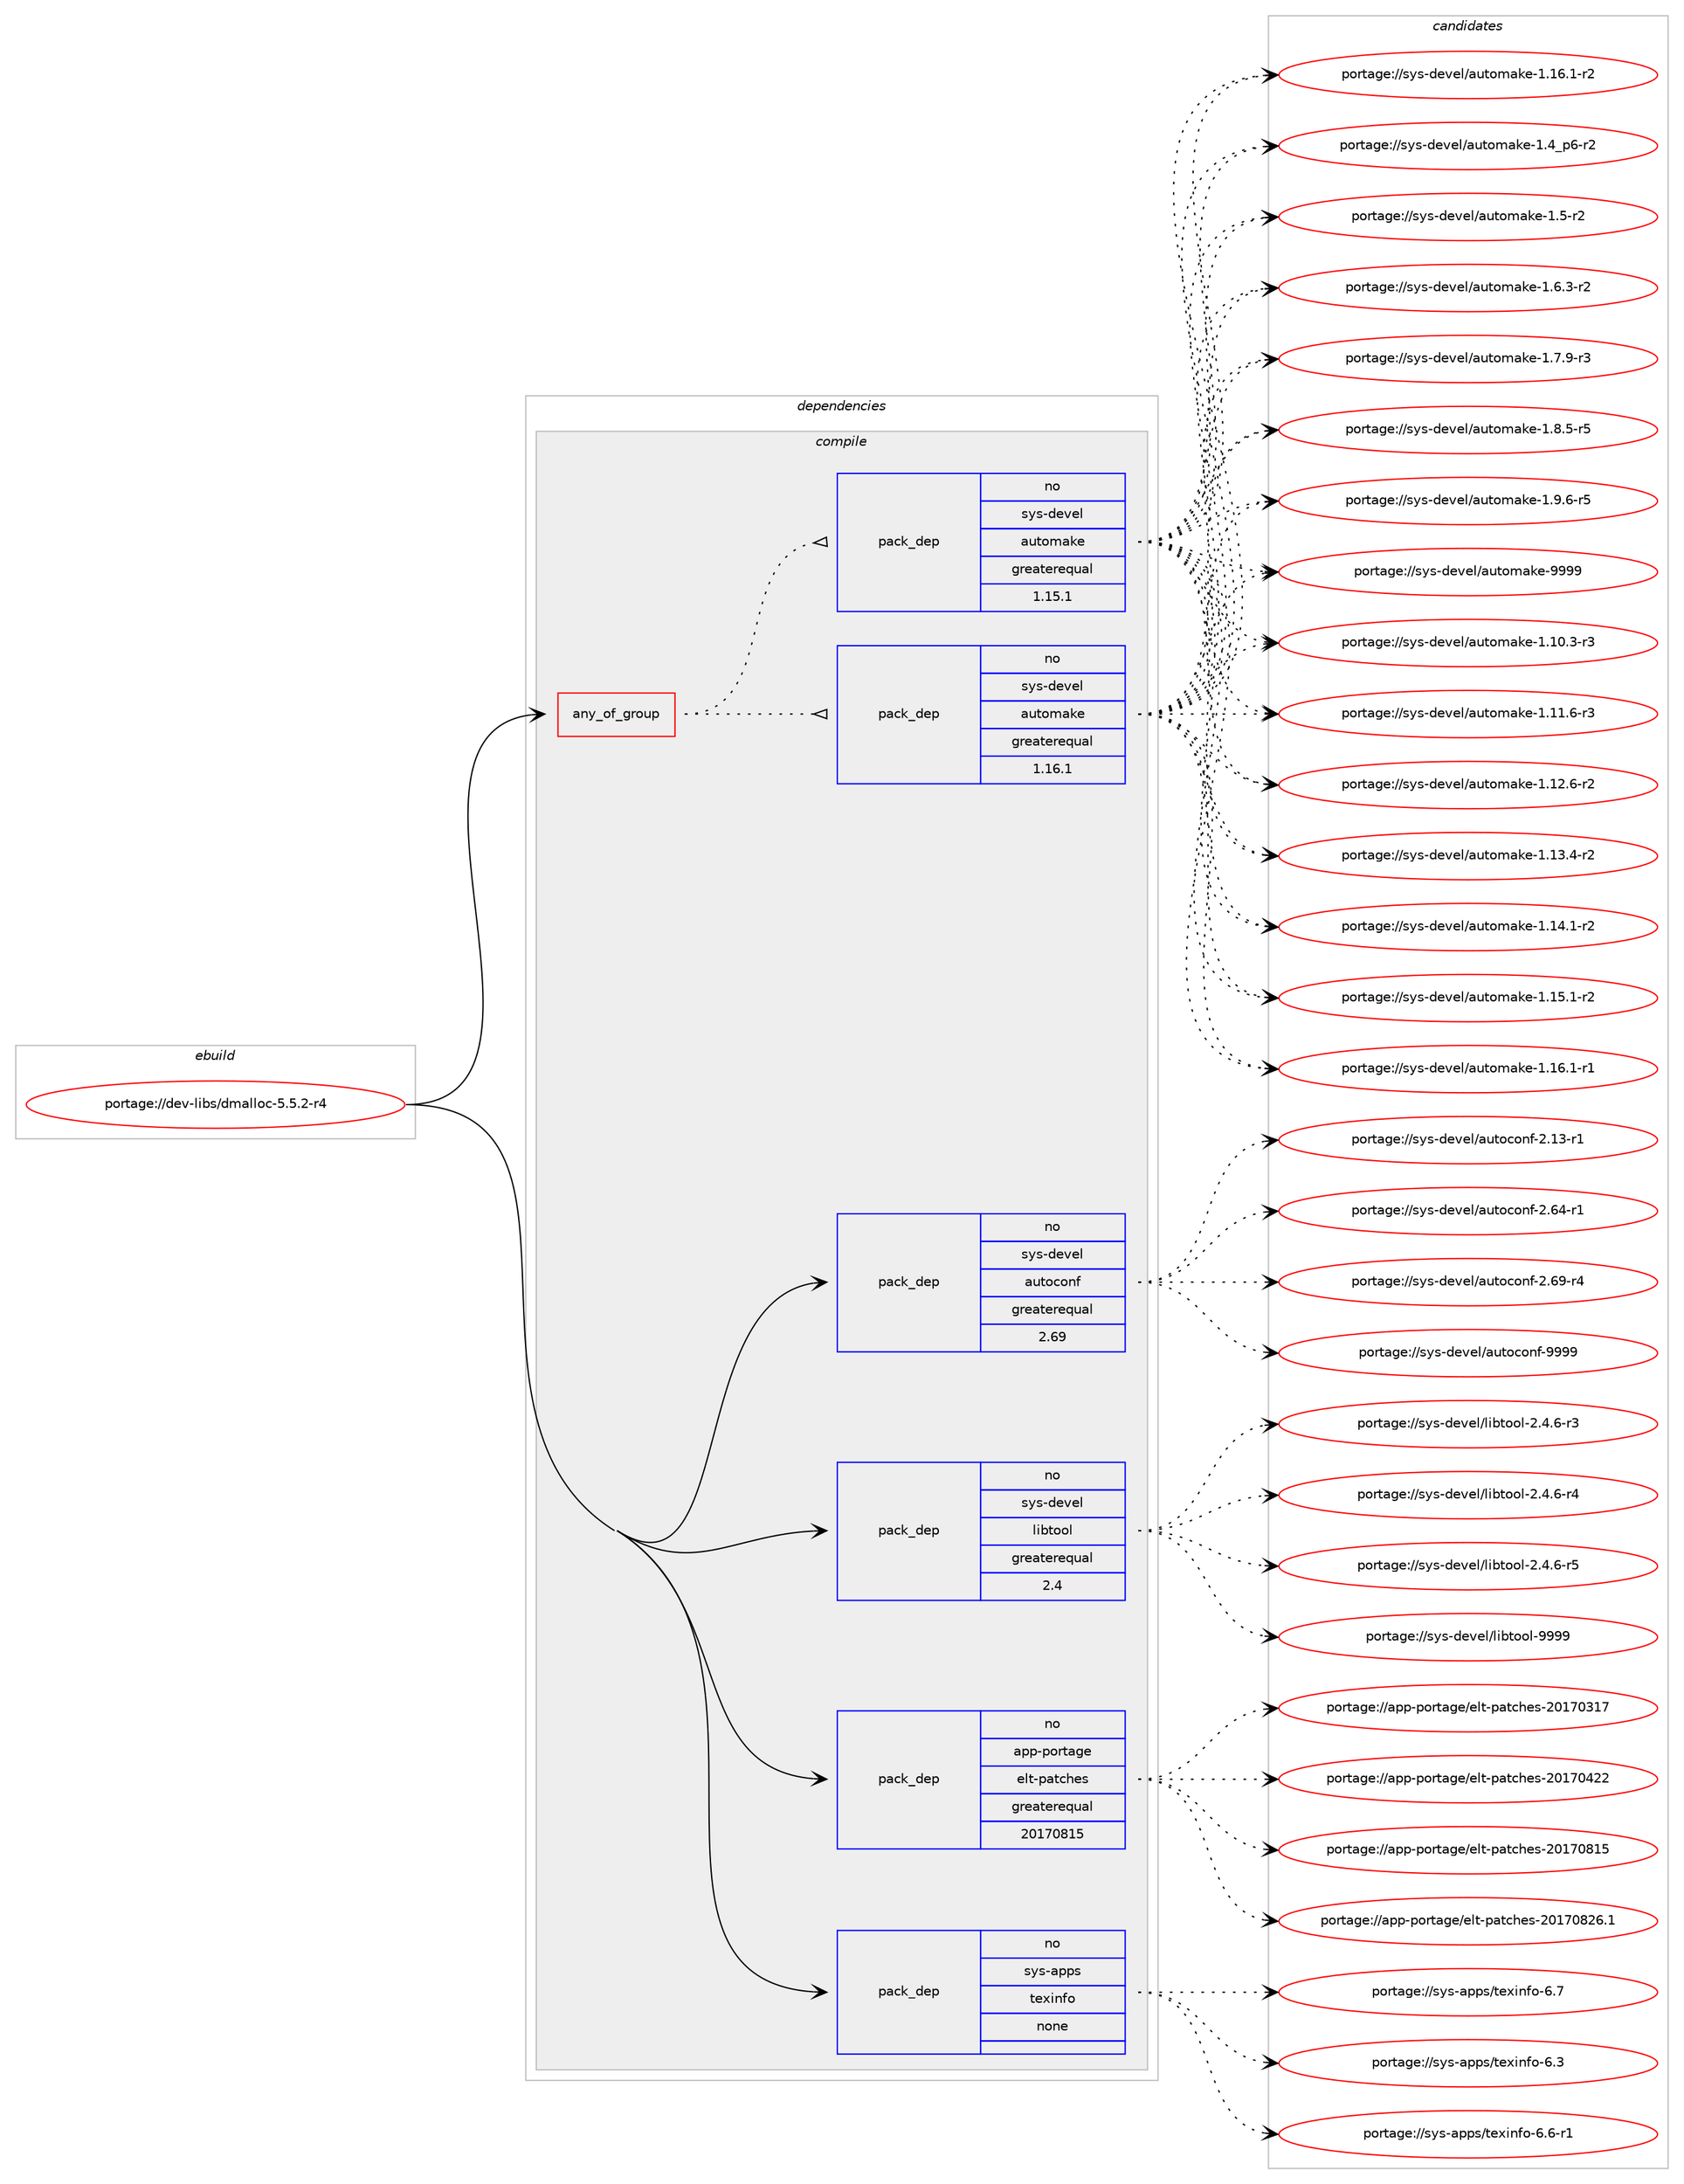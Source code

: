 digraph prolog {

# *************
# Graph options
# *************

newrank=true;
concentrate=true;
compound=true;
graph [rankdir=LR,fontname=Helvetica,fontsize=10,ranksep=1.5];#, ranksep=2.5, nodesep=0.2];
edge  [arrowhead=vee];
node  [fontname=Helvetica,fontsize=10];

# **********
# The ebuild
# **********

subgraph cluster_leftcol {
color=gray;
rank=same;
label=<<i>ebuild</i>>;
id [label="portage://dev-libs/dmalloc-5.5.2-r4", color=red, width=4, href="../dev-libs/dmalloc-5.5.2-r4.svg"];
}

# ****************
# The dependencies
# ****************

subgraph cluster_midcol {
color=gray;
label=<<i>dependencies</i>>;
subgraph cluster_compile {
fillcolor="#eeeeee";
style=filled;
label=<<i>compile</i>>;
subgraph any2847 {
dependency98364 [label=<<TABLE BORDER="0" CELLBORDER="1" CELLSPACING="0" CELLPADDING="4"><TR><TD CELLPADDING="10">any_of_group</TD></TR></TABLE>>, shape=none, color=red];subgraph pack74898 {
dependency98365 [label=<<TABLE BORDER="0" CELLBORDER="1" CELLSPACING="0" CELLPADDING="4" WIDTH="220"><TR><TD ROWSPAN="6" CELLPADDING="30">pack_dep</TD></TR><TR><TD WIDTH="110">no</TD></TR><TR><TD>sys-devel</TD></TR><TR><TD>automake</TD></TR><TR><TD>greaterequal</TD></TR><TR><TD>1.16.1</TD></TR></TABLE>>, shape=none, color=blue];
}
dependency98364:e -> dependency98365:w [weight=20,style="dotted",arrowhead="oinv"];
subgraph pack74899 {
dependency98366 [label=<<TABLE BORDER="0" CELLBORDER="1" CELLSPACING="0" CELLPADDING="4" WIDTH="220"><TR><TD ROWSPAN="6" CELLPADDING="30">pack_dep</TD></TR><TR><TD WIDTH="110">no</TD></TR><TR><TD>sys-devel</TD></TR><TR><TD>automake</TD></TR><TR><TD>greaterequal</TD></TR><TR><TD>1.15.1</TD></TR></TABLE>>, shape=none, color=blue];
}
dependency98364:e -> dependency98366:w [weight=20,style="dotted",arrowhead="oinv"];
}
id:e -> dependency98364:w [weight=20,style="solid",arrowhead="vee"];
subgraph pack74900 {
dependency98367 [label=<<TABLE BORDER="0" CELLBORDER="1" CELLSPACING="0" CELLPADDING="4" WIDTH="220"><TR><TD ROWSPAN="6" CELLPADDING="30">pack_dep</TD></TR><TR><TD WIDTH="110">no</TD></TR><TR><TD>app-portage</TD></TR><TR><TD>elt-patches</TD></TR><TR><TD>greaterequal</TD></TR><TR><TD>20170815</TD></TR></TABLE>>, shape=none, color=blue];
}
id:e -> dependency98367:w [weight=20,style="solid",arrowhead="vee"];
subgraph pack74901 {
dependency98368 [label=<<TABLE BORDER="0" CELLBORDER="1" CELLSPACING="0" CELLPADDING="4" WIDTH="220"><TR><TD ROWSPAN="6" CELLPADDING="30">pack_dep</TD></TR><TR><TD WIDTH="110">no</TD></TR><TR><TD>sys-apps</TD></TR><TR><TD>texinfo</TD></TR><TR><TD>none</TD></TR><TR><TD></TD></TR></TABLE>>, shape=none, color=blue];
}
id:e -> dependency98368:w [weight=20,style="solid",arrowhead="vee"];
subgraph pack74902 {
dependency98369 [label=<<TABLE BORDER="0" CELLBORDER="1" CELLSPACING="0" CELLPADDING="4" WIDTH="220"><TR><TD ROWSPAN="6" CELLPADDING="30">pack_dep</TD></TR><TR><TD WIDTH="110">no</TD></TR><TR><TD>sys-devel</TD></TR><TR><TD>autoconf</TD></TR><TR><TD>greaterequal</TD></TR><TR><TD>2.69</TD></TR></TABLE>>, shape=none, color=blue];
}
id:e -> dependency98369:w [weight=20,style="solid",arrowhead="vee"];
subgraph pack74903 {
dependency98370 [label=<<TABLE BORDER="0" CELLBORDER="1" CELLSPACING="0" CELLPADDING="4" WIDTH="220"><TR><TD ROWSPAN="6" CELLPADDING="30">pack_dep</TD></TR><TR><TD WIDTH="110">no</TD></TR><TR><TD>sys-devel</TD></TR><TR><TD>libtool</TD></TR><TR><TD>greaterequal</TD></TR><TR><TD>2.4</TD></TR></TABLE>>, shape=none, color=blue];
}
id:e -> dependency98370:w [weight=20,style="solid",arrowhead="vee"];
}
subgraph cluster_compileandrun {
fillcolor="#eeeeee";
style=filled;
label=<<i>compile and run</i>>;
}
subgraph cluster_run {
fillcolor="#eeeeee";
style=filled;
label=<<i>run</i>>;
}
}

# **************
# The candidates
# **************

subgraph cluster_choices {
rank=same;
color=gray;
label=<<i>candidates</i>>;

subgraph choice74898 {
color=black;
nodesep=1;
choiceportage11512111545100101118101108479711711611110997107101454946494846514511451 [label="portage://sys-devel/automake-1.10.3-r3", color=red, width=4,href="../sys-devel/automake-1.10.3-r3.svg"];
choiceportage11512111545100101118101108479711711611110997107101454946494946544511451 [label="portage://sys-devel/automake-1.11.6-r3", color=red, width=4,href="../sys-devel/automake-1.11.6-r3.svg"];
choiceportage11512111545100101118101108479711711611110997107101454946495046544511450 [label="portage://sys-devel/automake-1.12.6-r2", color=red, width=4,href="../sys-devel/automake-1.12.6-r2.svg"];
choiceportage11512111545100101118101108479711711611110997107101454946495146524511450 [label="portage://sys-devel/automake-1.13.4-r2", color=red, width=4,href="../sys-devel/automake-1.13.4-r2.svg"];
choiceportage11512111545100101118101108479711711611110997107101454946495246494511450 [label="portage://sys-devel/automake-1.14.1-r2", color=red, width=4,href="../sys-devel/automake-1.14.1-r2.svg"];
choiceportage11512111545100101118101108479711711611110997107101454946495346494511450 [label="portage://sys-devel/automake-1.15.1-r2", color=red, width=4,href="../sys-devel/automake-1.15.1-r2.svg"];
choiceportage11512111545100101118101108479711711611110997107101454946495446494511449 [label="portage://sys-devel/automake-1.16.1-r1", color=red, width=4,href="../sys-devel/automake-1.16.1-r1.svg"];
choiceportage11512111545100101118101108479711711611110997107101454946495446494511450 [label="portage://sys-devel/automake-1.16.1-r2", color=red, width=4,href="../sys-devel/automake-1.16.1-r2.svg"];
choiceportage115121115451001011181011084797117116111109971071014549465295112544511450 [label="portage://sys-devel/automake-1.4_p6-r2", color=red, width=4,href="../sys-devel/automake-1.4_p6-r2.svg"];
choiceportage11512111545100101118101108479711711611110997107101454946534511450 [label="portage://sys-devel/automake-1.5-r2", color=red, width=4,href="../sys-devel/automake-1.5-r2.svg"];
choiceportage115121115451001011181011084797117116111109971071014549465446514511450 [label="portage://sys-devel/automake-1.6.3-r2", color=red, width=4,href="../sys-devel/automake-1.6.3-r2.svg"];
choiceportage115121115451001011181011084797117116111109971071014549465546574511451 [label="portage://sys-devel/automake-1.7.9-r3", color=red, width=4,href="../sys-devel/automake-1.7.9-r3.svg"];
choiceportage115121115451001011181011084797117116111109971071014549465646534511453 [label="portage://sys-devel/automake-1.8.5-r5", color=red, width=4,href="../sys-devel/automake-1.8.5-r5.svg"];
choiceportage115121115451001011181011084797117116111109971071014549465746544511453 [label="portage://sys-devel/automake-1.9.6-r5", color=red, width=4,href="../sys-devel/automake-1.9.6-r5.svg"];
choiceportage115121115451001011181011084797117116111109971071014557575757 [label="portage://sys-devel/automake-9999", color=red, width=4,href="../sys-devel/automake-9999.svg"];
dependency98365:e -> choiceportage11512111545100101118101108479711711611110997107101454946494846514511451:w [style=dotted,weight="100"];
dependency98365:e -> choiceportage11512111545100101118101108479711711611110997107101454946494946544511451:w [style=dotted,weight="100"];
dependency98365:e -> choiceportage11512111545100101118101108479711711611110997107101454946495046544511450:w [style=dotted,weight="100"];
dependency98365:e -> choiceportage11512111545100101118101108479711711611110997107101454946495146524511450:w [style=dotted,weight="100"];
dependency98365:e -> choiceportage11512111545100101118101108479711711611110997107101454946495246494511450:w [style=dotted,weight="100"];
dependency98365:e -> choiceportage11512111545100101118101108479711711611110997107101454946495346494511450:w [style=dotted,weight="100"];
dependency98365:e -> choiceportage11512111545100101118101108479711711611110997107101454946495446494511449:w [style=dotted,weight="100"];
dependency98365:e -> choiceportage11512111545100101118101108479711711611110997107101454946495446494511450:w [style=dotted,weight="100"];
dependency98365:e -> choiceportage115121115451001011181011084797117116111109971071014549465295112544511450:w [style=dotted,weight="100"];
dependency98365:e -> choiceportage11512111545100101118101108479711711611110997107101454946534511450:w [style=dotted,weight="100"];
dependency98365:e -> choiceportage115121115451001011181011084797117116111109971071014549465446514511450:w [style=dotted,weight="100"];
dependency98365:e -> choiceportage115121115451001011181011084797117116111109971071014549465546574511451:w [style=dotted,weight="100"];
dependency98365:e -> choiceportage115121115451001011181011084797117116111109971071014549465646534511453:w [style=dotted,weight="100"];
dependency98365:e -> choiceportage115121115451001011181011084797117116111109971071014549465746544511453:w [style=dotted,weight="100"];
dependency98365:e -> choiceportage115121115451001011181011084797117116111109971071014557575757:w [style=dotted,weight="100"];
}
subgraph choice74899 {
color=black;
nodesep=1;
choiceportage11512111545100101118101108479711711611110997107101454946494846514511451 [label="portage://sys-devel/automake-1.10.3-r3", color=red, width=4,href="../sys-devel/automake-1.10.3-r3.svg"];
choiceportage11512111545100101118101108479711711611110997107101454946494946544511451 [label="portage://sys-devel/automake-1.11.6-r3", color=red, width=4,href="../sys-devel/automake-1.11.6-r3.svg"];
choiceportage11512111545100101118101108479711711611110997107101454946495046544511450 [label="portage://sys-devel/automake-1.12.6-r2", color=red, width=4,href="../sys-devel/automake-1.12.6-r2.svg"];
choiceportage11512111545100101118101108479711711611110997107101454946495146524511450 [label="portage://sys-devel/automake-1.13.4-r2", color=red, width=4,href="../sys-devel/automake-1.13.4-r2.svg"];
choiceportage11512111545100101118101108479711711611110997107101454946495246494511450 [label="portage://sys-devel/automake-1.14.1-r2", color=red, width=4,href="../sys-devel/automake-1.14.1-r2.svg"];
choiceportage11512111545100101118101108479711711611110997107101454946495346494511450 [label="portage://sys-devel/automake-1.15.1-r2", color=red, width=4,href="../sys-devel/automake-1.15.1-r2.svg"];
choiceportage11512111545100101118101108479711711611110997107101454946495446494511449 [label="portage://sys-devel/automake-1.16.1-r1", color=red, width=4,href="../sys-devel/automake-1.16.1-r1.svg"];
choiceportage11512111545100101118101108479711711611110997107101454946495446494511450 [label="portage://sys-devel/automake-1.16.1-r2", color=red, width=4,href="../sys-devel/automake-1.16.1-r2.svg"];
choiceportage115121115451001011181011084797117116111109971071014549465295112544511450 [label="portage://sys-devel/automake-1.4_p6-r2", color=red, width=4,href="../sys-devel/automake-1.4_p6-r2.svg"];
choiceportage11512111545100101118101108479711711611110997107101454946534511450 [label="portage://sys-devel/automake-1.5-r2", color=red, width=4,href="../sys-devel/automake-1.5-r2.svg"];
choiceportage115121115451001011181011084797117116111109971071014549465446514511450 [label="portage://sys-devel/automake-1.6.3-r2", color=red, width=4,href="../sys-devel/automake-1.6.3-r2.svg"];
choiceportage115121115451001011181011084797117116111109971071014549465546574511451 [label="portage://sys-devel/automake-1.7.9-r3", color=red, width=4,href="../sys-devel/automake-1.7.9-r3.svg"];
choiceportage115121115451001011181011084797117116111109971071014549465646534511453 [label="portage://sys-devel/automake-1.8.5-r5", color=red, width=4,href="../sys-devel/automake-1.8.5-r5.svg"];
choiceportage115121115451001011181011084797117116111109971071014549465746544511453 [label="portage://sys-devel/automake-1.9.6-r5", color=red, width=4,href="../sys-devel/automake-1.9.6-r5.svg"];
choiceportage115121115451001011181011084797117116111109971071014557575757 [label="portage://sys-devel/automake-9999", color=red, width=4,href="../sys-devel/automake-9999.svg"];
dependency98366:e -> choiceportage11512111545100101118101108479711711611110997107101454946494846514511451:w [style=dotted,weight="100"];
dependency98366:e -> choiceportage11512111545100101118101108479711711611110997107101454946494946544511451:w [style=dotted,weight="100"];
dependency98366:e -> choiceportage11512111545100101118101108479711711611110997107101454946495046544511450:w [style=dotted,weight="100"];
dependency98366:e -> choiceportage11512111545100101118101108479711711611110997107101454946495146524511450:w [style=dotted,weight="100"];
dependency98366:e -> choiceportage11512111545100101118101108479711711611110997107101454946495246494511450:w [style=dotted,weight="100"];
dependency98366:e -> choiceportage11512111545100101118101108479711711611110997107101454946495346494511450:w [style=dotted,weight="100"];
dependency98366:e -> choiceportage11512111545100101118101108479711711611110997107101454946495446494511449:w [style=dotted,weight="100"];
dependency98366:e -> choiceportage11512111545100101118101108479711711611110997107101454946495446494511450:w [style=dotted,weight="100"];
dependency98366:e -> choiceportage115121115451001011181011084797117116111109971071014549465295112544511450:w [style=dotted,weight="100"];
dependency98366:e -> choiceportage11512111545100101118101108479711711611110997107101454946534511450:w [style=dotted,weight="100"];
dependency98366:e -> choiceportage115121115451001011181011084797117116111109971071014549465446514511450:w [style=dotted,weight="100"];
dependency98366:e -> choiceportage115121115451001011181011084797117116111109971071014549465546574511451:w [style=dotted,weight="100"];
dependency98366:e -> choiceportage115121115451001011181011084797117116111109971071014549465646534511453:w [style=dotted,weight="100"];
dependency98366:e -> choiceportage115121115451001011181011084797117116111109971071014549465746544511453:w [style=dotted,weight="100"];
dependency98366:e -> choiceportage115121115451001011181011084797117116111109971071014557575757:w [style=dotted,weight="100"];
}
subgraph choice74900 {
color=black;
nodesep=1;
choiceportage97112112451121111141169710310147101108116451129711699104101115455048495548514955 [label="portage://app-portage/elt-patches-20170317", color=red, width=4,href="../app-portage/elt-patches-20170317.svg"];
choiceportage97112112451121111141169710310147101108116451129711699104101115455048495548525050 [label="portage://app-portage/elt-patches-20170422", color=red, width=4,href="../app-portage/elt-patches-20170422.svg"];
choiceportage97112112451121111141169710310147101108116451129711699104101115455048495548564953 [label="portage://app-portage/elt-patches-20170815", color=red, width=4,href="../app-portage/elt-patches-20170815.svg"];
choiceportage971121124511211111411697103101471011081164511297116991041011154550484955485650544649 [label="portage://app-portage/elt-patches-20170826.1", color=red, width=4,href="../app-portage/elt-patches-20170826.1.svg"];
dependency98367:e -> choiceportage97112112451121111141169710310147101108116451129711699104101115455048495548514955:w [style=dotted,weight="100"];
dependency98367:e -> choiceportage97112112451121111141169710310147101108116451129711699104101115455048495548525050:w [style=dotted,weight="100"];
dependency98367:e -> choiceportage97112112451121111141169710310147101108116451129711699104101115455048495548564953:w [style=dotted,weight="100"];
dependency98367:e -> choiceportage971121124511211111411697103101471011081164511297116991041011154550484955485650544649:w [style=dotted,weight="100"];
}
subgraph choice74901 {
color=black;
nodesep=1;
choiceportage11512111545971121121154711610112010511010211145544651 [label="portage://sys-apps/texinfo-6.3", color=red, width=4,href="../sys-apps/texinfo-6.3.svg"];
choiceportage115121115459711211211547116101120105110102111455446544511449 [label="portage://sys-apps/texinfo-6.6-r1", color=red, width=4,href="../sys-apps/texinfo-6.6-r1.svg"];
choiceportage11512111545971121121154711610112010511010211145544655 [label="portage://sys-apps/texinfo-6.7", color=red, width=4,href="../sys-apps/texinfo-6.7.svg"];
dependency98368:e -> choiceportage11512111545971121121154711610112010511010211145544651:w [style=dotted,weight="100"];
dependency98368:e -> choiceportage115121115459711211211547116101120105110102111455446544511449:w [style=dotted,weight="100"];
dependency98368:e -> choiceportage11512111545971121121154711610112010511010211145544655:w [style=dotted,weight="100"];
}
subgraph choice74902 {
color=black;
nodesep=1;
choiceportage1151211154510010111810110847971171161119911111010245504649514511449 [label="portage://sys-devel/autoconf-2.13-r1", color=red, width=4,href="../sys-devel/autoconf-2.13-r1.svg"];
choiceportage1151211154510010111810110847971171161119911111010245504654524511449 [label="portage://sys-devel/autoconf-2.64-r1", color=red, width=4,href="../sys-devel/autoconf-2.64-r1.svg"];
choiceportage1151211154510010111810110847971171161119911111010245504654574511452 [label="portage://sys-devel/autoconf-2.69-r4", color=red, width=4,href="../sys-devel/autoconf-2.69-r4.svg"];
choiceportage115121115451001011181011084797117116111991111101024557575757 [label="portage://sys-devel/autoconf-9999", color=red, width=4,href="../sys-devel/autoconf-9999.svg"];
dependency98369:e -> choiceportage1151211154510010111810110847971171161119911111010245504649514511449:w [style=dotted,weight="100"];
dependency98369:e -> choiceportage1151211154510010111810110847971171161119911111010245504654524511449:w [style=dotted,weight="100"];
dependency98369:e -> choiceportage1151211154510010111810110847971171161119911111010245504654574511452:w [style=dotted,weight="100"];
dependency98369:e -> choiceportage115121115451001011181011084797117116111991111101024557575757:w [style=dotted,weight="100"];
}
subgraph choice74903 {
color=black;
nodesep=1;
choiceportage1151211154510010111810110847108105981161111111084550465246544511451 [label="portage://sys-devel/libtool-2.4.6-r3", color=red, width=4,href="../sys-devel/libtool-2.4.6-r3.svg"];
choiceportage1151211154510010111810110847108105981161111111084550465246544511452 [label="portage://sys-devel/libtool-2.4.6-r4", color=red, width=4,href="../sys-devel/libtool-2.4.6-r4.svg"];
choiceportage1151211154510010111810110847108105981161111111084550465246544511453 [label="portage://sys-devel/libtool-2.4.6-r5", color=red, width=4,href="../sys-devel/libtool-2.4.6-r5.svg"];
choiceportage1151211154510010111810110847108105981161111111084557575757 [label="portage://sys-devel/libtool-9999", color=red, width=4,href="../sys-devel/libtool-9999.svg"];
dependency98370:e -> choiceportage1151211154510010111810110847108105981161111111084550465246544511451:w [style=dotted,weight="100"];
dependency98370:e -> choiceportage1151211154510010111810110847108105981161111111084550465246544511452:w [style=dotted,weight="100"];
dependency98370:e -> choiceportage1151211154510010111810110847108105981161111111084550465246544511453:w [style=dotted,weight="100"];
dependency98370:e -> choiceportage1151211154510010111810110847108105981161111111084557575757:w [style=dotted,weight="100"];
}
}

}

